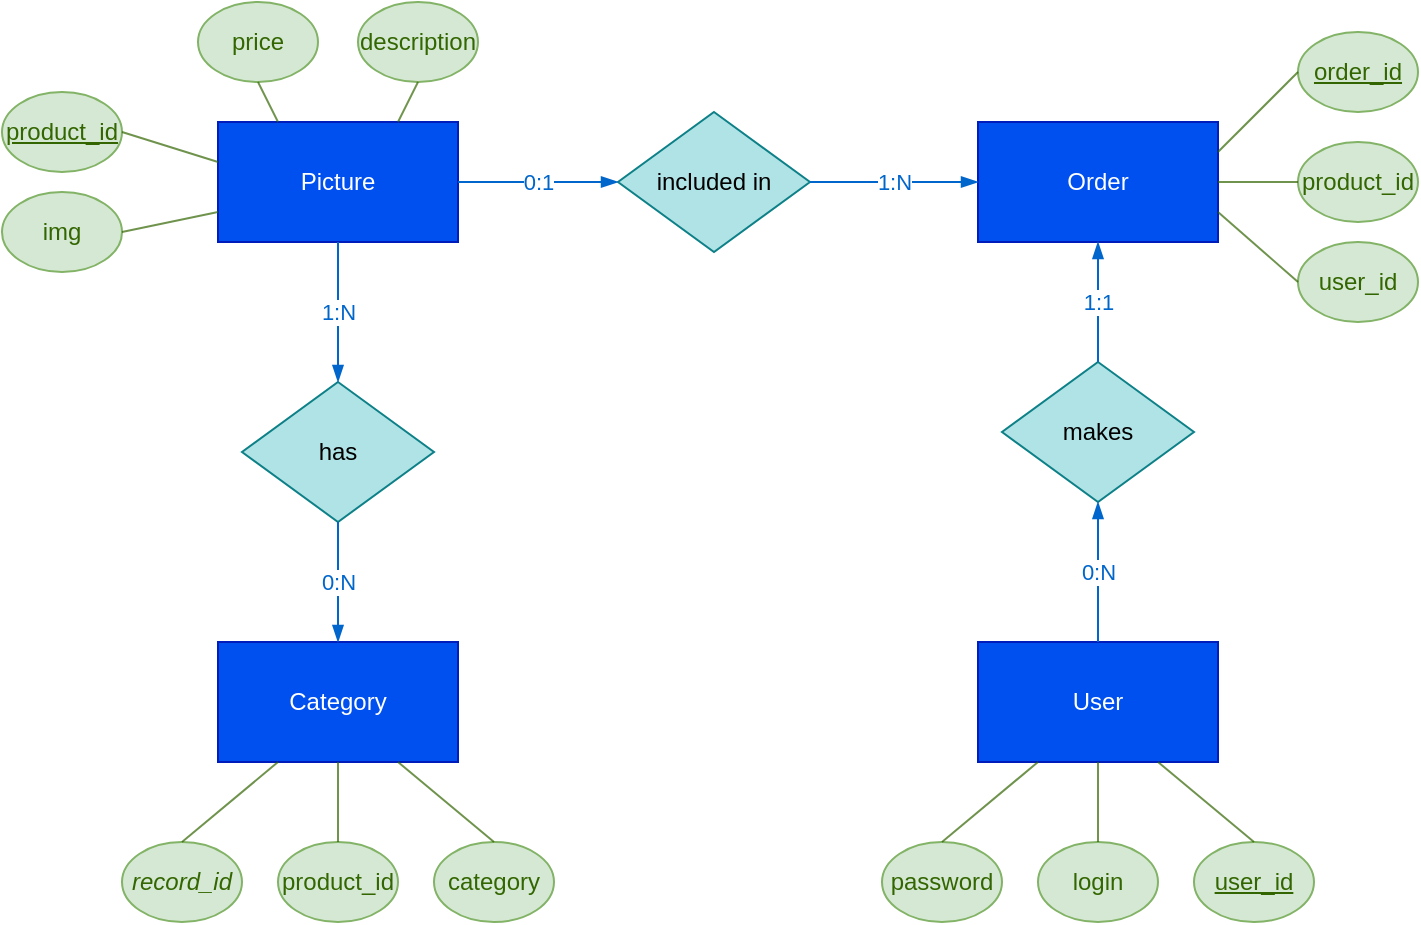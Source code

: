 <mxfile version="18.1.2"><diagram id="iM3ZzCokTycP6izk46wg" name="Page-1"><mxGraphModel dx="830" dy="704" grid="1" gridSize="10" guides="1" tooltips="1" connect="1" arrows="1" fold="1" page="1" pageScale="1" pageWidth="827" pageHeight="1169" math="0" shadow="0"><root><mxCell id="0"/><mxCell id="1" parent="0"/><mxCell id="ha5jM5L_sCHeY1xfD3BS-1" value="Picture" style="rounded=0;whiteSpace=wrap;html=1;fillColor=#0050ef;strokeColor=#001DBC;fontColor=#ffffff;" vertex="1" parent="1"><mxGeometry x="180" y="120" width="120" height="60" as="geometry"/></mxCell><mxCell id="ha5jM5L_sCHeY1xfD3BS-2" value="&lt;u&gt;product_id&lt;/u&gt;" style="ellipse;whiteSpace=wrap;html=1;fillColor=#d5e8d4;strokeColor=#82b366;fontColor=#336600;" vertex="1" parent="1"><mxGeometry x="72" y="105" width="60" height="40" as="geometry"/></mxCell><mxCell id="ha5jM5L_sCHeY1xfD3BS-3" value="img" style="ellipse;whiteSpace=wrap;html=1;fillColor=#d5e8d4;strokeColor=#82b366;fontColor=#336600;" vertex="1" parent="1"><mxGeometry x="72" y="155" width="60" height="40" as="geometry"/></mxCell><mxCell id="ha5jM5L_sCHeY1xfD3BS-4" value="price&lt;span style=&quot;caret-color: rgba(0, 0, 0, 0); font-family: monospace; font-size: 0px; text-align: start;&quot;&gt;%3CmxGraphModel%3E%3Croot%3E%3CmxCell%20id%3D%220%22%2F%3E%3CmxCell%20id%3D%221%22%20parent%3D%220%22%2F%3E%3CmxCell%20id%3D%222%22%20value%3D%22id%22%20style%3D%22ellipse%3BwhiteSpace%3Dwrap%3Bhtml%3D1%3B%22%20vertex%3D%221%22%20parent%3D%221%22%3E%3CmxGeometry%20x%3D%22250%22%20y%3D%22280%22%20width%3D%2260%22%20height%3D%2240%22%20as%3D%22geometry%22%2F%3E%3C%2FmxCell%3E%3C%2Froot%3E%3C%2FmxGraphModel%3E&lt;/span&gt;" style="ellipse;whiteSpace=wrap;html=1;fillColor=#d5e8d4;strokeColor=#82b366;fontColor=#336600;" vertex="1" parent="1"><mxGeometry x="170" y="60" width="60" height="40" as="geometry"/></mxCell><mxCell id="ha5jM5L_sCHeY1xfD3BS-5" value="description" style="ellipse;whiteSpace=wrap;html=1;fillColor=#d5e8d4;strokeColor=#82b366;fontColor=#336600;" vertex="1" parent="1"><mxGeometry x="250" y="60" width="60" height="40" as="geometry"/></mxCell><mxCell id="ha5jM5L_sCHeY1xfD3BS-6" value="Category" style="rounded=0;whiteSpace=wrap;html=1;fillColor=#0050ef;fontColor=#ffffff;strokeColor=#001DBC;" vertex="1" parent="1"><mxGeometry x="180" y="380" width="120" height="60" as="geometry"/></mxCell><mxCell id="ha5jM5L_sCHeY1xfD3BS-7" value="User" style="rounded=0;whiteSpace=wrap;html=1;fillColor=#0050ef;fontColor=#ffffff;strokeColor=#001DBC;" vertex="1" parent="1"><mxGeometry x="560" y="380" width="120" height="60" as="geometry"/></mxCell><mxCell id="ha5jM5L_sCHeY1xfD3BS-8" value="included in" style="rhombus;whiteSpace=wrap;html=1;fillColor=#b0e3e6;strokeColor=#0e8088;" vertex="1" parent="1"><mxGeometry x="380" y="115" width="96" height="70" as="geometry"/></mxCell><mxCell id="ha5jM5L_sCHeY1xfD3BS-10" value="Order" style="rounded=0;whiteSpace=wrap;html=1;fillColor=#0050ef;fontColor=#ffffff;strokeColor=#001DBC;" vertex="1" parent="1"><mxGeometry x="560" y="120" width="120" height="60" as="geometry"/></mxCell><mxCell id="ha5jM5L_sCHeY1xfD3BS-11" value="&lt;u&gt;order_id&lt;/u&gt;" style="ellipse;whiteSpace=wrap;html=1;fillColor=#d5e8d4;strokeColor=#82b366;fontColor=#336600;" vertex="1" parent="1"><mxGeometry x="720" y="75" width="60" height="40" as="geometry"/></mxCell><mxCell id="ha5jM5L_sCHeY1xfD3BS-12" value="product_id" style="ellipse;whiteSpace=wrap;html=1;fillColor=#d5e8d4;strokeColor=#82b366;fontColor=#336600;" vertex="1" parent="1"><mxGeometry x="720" y="130" width="60" height="40" as="geometry"/></mxCell><mxCell id="ha5jM5L_sCHeY1xfD3BS-13" value="user_id" style="ellipse;whiteSpace=wrap;html=1;fillColor=#d5e8d4;strokeColor=#82b366;fontColor=#336600;" vertex="1" parent="1"><mxGeometry x="720" y="180" width="60" height="40" as="geometry"/></mxCell><mxCell id="ha5jM5L_sCHeY1xfD3BS-14" value="makes" style="rhombus;whiteSpace=wrap;html=1;fillColor=#b0e3e6;strokeColor=#0e8088;" vertex="1" parent="1"><mxGeometry x="572" y="240" width="96" height="70" as="geometry"/></mxCell><mxCell id="ha5jM5L_sCHeY1xfD3BS-15" value="&lt;u&gt;user_id&lt;/u&gt;" style="ellipse;whiteSpace=wrap;html=1;fillColor=#d5e8d4;strokeColor=#82b366;fontColor=#336600;" vertex="1" parent="1"><mxGeometry x="668" y="480" width="60" height="40" as="geometry"/></mxCell><mxCell id="ha5jM5L_sCHeY1xfD3BS-16" value="login&lt;span style=&quot;caret-color: rgba(0, 0, 0, 0); font-family: monospace; font-size: 0px; text-align: start;&quot;&gt;%3CmxGraphModel%3E%3Croot%3E%3CmxCell%20id%3D%220%22%2F%3E%3CmxCell%20id%3D%221%22%20parent%3D%220%22%2F%3E%3CmxCell%20id%3D%222%22%20value%3D%22user_id%22%20style%3D%22ellipse%3BwhiteSpace%3Dwrap%3Bhtml%3D1%3B%22%20vertex%3D%221%22%20parent%3D%221%22%3E%3CmxGeometry%20x%3D%22710%22%20y%3D%22270%22%20width%3D%2260%22%20height%3D%2240%22%20as%3D%22geometry%22%2F%3E%3C%2FmxCell%3E%3C%2Froot%3E%3C%2FmxGraphModel%3E&lt;/span&gt;" style="ellipse;whiteSpace=wrap;html=1;fillColor=#d5e8d4;strokeColor=#82b366;fontColor=#336600;" vertex="1" parent="1"><mxGeometry x="590" y="480" width="60" height="40" as="geometry"/></mxCell><mxCell id="ha5jM5L_sCHeY1xfD3BS-17" value="password" style="ellipse;whiteSpace=wrap;html=1;fillColor=#d5e8d4;strokeColor=#82b366;fontColor=#336600;" vertex="1" parent="1"><mxGeometry x="512" y="480" width="60" height="40" as="geometry"/></mxCell><mxCell id="ha5jM5L_sCHeY1xfD3BS-19" value="has" style="rhombus;whiteSpace=wrap;html=1;fillColor=#b0e3e6;strokeColor=#0e8088;" vertex="1" parent="1"><mxGeometry x="192" y="250" width="96" height="70" as="geometry"/></mxCell><mxCell id="ha5jM5L_sCHeY1xfD3BS-20" value="&lt;i&gt;record_id&lt;/i&gt;" style="ellipse;whiteSpace=wrap;html=1;fillColor=#d5e8d4;strokeColor=#82b366;fontColor=#336600;" vertex="1" parent="1"><mxGeometry x="132" y="480" width="60" height="40" as="geometry"/></mxCell><mxCell id="ha5jM5L_sCHeY1xfD3BS-21" value="product_id" style="ellipse;whiteSpace=wrap;html=1;fillColor=#d5e8d4;strokeColor=#82b366;fontColor=#336600;" vertex="1" parent="1"><mxGeometry x="210" y="480" width="60" height="40" as="geometry"/></mxCell><mxCell id="ha5jM5L_sCHeY1xfD3BS-22" value="category" style="ellipse;whiteSpace=wrap;html=1;fillColor=#d5e8d4;strokeColor=#82b366;fontColor=#336600;" vertex="1" parent="1"><mxGeometry x="288" y="480" width="60" height="40" as="geometry"/></mxCell><mxCell id="ha5jM5L_sCHeY1xfD3BS-28" value="&lt;font color=&quot;#0066cc&quot;&gt;0:N&lt;/font&gt;" style="endArrow=blockThin;endFill=1;html=1;rounded=0;exitX=0.5;exitY=0;exitDx=0;exitDy=0;entryX=0.5;entryY=1;entryDx=0;entryDy=0;fillColor=#0050ef;strokeColor=#0066CC;" edge="1" parent="1" source="ha5jM5L_sCHeY1xfD3BS-7" target="ha5jM5L_sCHeY1xfD3BS-14"><mxGeometry width="160" relative="1" as="geometry"><mxPoint x="382" y="320" as="sourcePoint"/><mxPoint x="542" y="320" as="targetPoint"/></mxGeometry></mxCell><mxCell id="ha5jM5L_sCHeY1xfD3BS-29" value="&lt;font color=&quot;#0066cc&quot;&gt;1:1&lt;/font&gt;" style="endArrow=blockThin;endFill=1;html=1;rounded=0;exitX=0.5;exitY=0;exitDx=0;exitDy=0;entryX=0.5;entryY=1;entryDx=0;entryDy=0;fillColor=#0050ef;strokeColor=#0066CC;" edge="1" parent="1" source="ha5jM5L_sCHeY1xfD3BS-14" target="ha5jM5L_sCHeY1xfD3BS-10"><mxGeometry width="160" relative="1" as="geometry"><mxPoint x="628" y="390" as="sourcePoint"/><mxPoint x="610" y="190" as="targetPoint"/></mxGeometry></mxCell><mxCell id="ha5jM5L_sCHeY1xfD3BS-34" value="&lt;font color=&quot;#0066cc&quot;&gt;0:1&lt;/font&gt;" style="endArrow=blockThin;endFill=1;html=1;rounded=0;exitX=1;exitY=0.5;exitDx=0;exitDy=0;entryX=0;entryY=0.5;entryDx=0;entryDy=0;fillColor=#0050ef;strokeColor=#0066CC;" edge="1" parent="1" source="ha5jM5L_sCHeY1xfD3BS-1" target="ha5jM5L_sCHeY1xfD3BS-8"><mxGeometry width="160" relative="1" as="geometry"><mxPoint x="630" y="250" as="sourcePoint"/><mxPoint x="630" y="190" as="targetPoint"/></mxGeometry></mxCell><mxCell id="ha5jM5L_sCHeY1xfD3BS-35" value="&lt;font color=&quot;#0066cc&quot;&gt;1:N&lt;/font&gt;" style="endArrow=blockThin;endFill=1;html=1;rounded=0;exitX=1;exitY=0.5;exitDx=0;exitDy=0;entryX=0;entryY=0.5;entryDx=0;entryDy=0;fillColor=#0050ef;strokeColor=#0066CC;" edge="1" parent="1" source="ha5jM5L_sCHeY1xfD3BS-8" target="ha5jM5L_sCHeY1xfD3BS-10"><mxGeometry width="160" relative="1" as="geometry"><mxPoint x="640" y="260" as="sourcePoint"/><mxPoint x="640" y="200" as="targetPoint"/></mxGeometry></mxCell><mxCell id="ha5jM5L_sCHeY1xfD3BS-36" value="&lt;font color=&quot;#0066cc&quot;&gt;1:N&lt;/font&gt;" style="endArrow=blockThin;endFill=1;html=1;rounded=0;exitX=0.5;exitY=1;exitDx=0;exitDy=0;entryX=0.5;entryY=0;entryDx=0;entryDy=0;fillColor=#0050ef;strokeColor=#0066CC;" edge="1" parent="1" source="ha5jM5L_sCHeY1xfD3BS-1" target="ha5jM5L_sCHeY1xfD3BS-19"><mxGeometry width="160" relative="1" as="geometry"><mxPoint x="650" y="270" as="sourcePoint"/><mxPoint x="650" y="210" as="targetPoint"/><Array as="points"/></mxGeometry></mxCell><mxCell id="ha5jM5L_sCHeY1xfD3BS-38" value="&lt;font color=&quot;#0066cc&quot;&gt;0:N&lt;/font&gt;" style="endArrow=blockThin;endFill=1;html=1;rounded=0;exitX=0.5;exitY=1;exitDx=0;exitDy=0;entryX=0.5;entryY=0;entryDx=0;entryDy=0;fillColor=#0050ef;strokeColor=#0066CC;" edge="1" parent="1" source="ha5jM5L_sCHeY1xfD3BS-19" target="ha5jM5L_sCHeY1xfD3BS-6"><mxGeometry width="160" relative="1" as="geometry"><mxPoint x="670" y="290" as="sourcePoint"/><mxPoint x="670" y="230" as="targetPoint"/></mxGeometry></mxCell><mxCell id="ha5jM5L_sCHeY1xfD3BS-39" value="" style="endArrow=none;html=1;fontColor=#336600;exitX=1;exitY=0.5;exitDx=0;exitDy=0;entryX=0;entryY=0.75;entryDx=0;entryDy=0;strokeWidth=1;rounded=0;opacity=70;strokeColor=#336600;" edge="1" parent="1" source="ha5jM5L_sCHeY1xfD3BS-3" target="ha5jM5L_sCHeY1xfD3BS-1"><mxGeometry width="50" height="50" relative="1" as="geometry"><mxPoint x="430" y="380" as="sourcePoint"/><mxPoint x="480" y="330" as="targetPoint"/></mxGeometry></mxCell><mxCell id="ha5jM5L_sCHeY1xfD3BS-41" value="" style="endArrow=none;html=1;fontColor=#336600;exitX=1;exitY=0.5;exitDx=0;exitDy=0;strokeWidth=1;rounded=0;opacity=70;strokeColor=#336600;" edge="1" parent="1" source="ha5jM5L_sCHeY1xfD3BS-2"><mxGeometry width="50" height="50" relative="1" as="geometry"><mxPoint x="150" y="160" as="sourcePoint"/><mxPoint x="180" y="140" as="targetPoint"/></mxGeometry></mxCell><mxCell id="ha5jM5L_sCHeY1xfD3BS-42" value="" style="endArrow=none;html=1;fontColor=#336600;exitX=0.5;exitY=1;exitDx=0;exitDy=0;entryX=0.25;entryY=0;entryDx=0;entryDy=0;strokeWidth=1;rounded=0;opacity=70;strokeColor=#336600;" edge="1" parent="1" source="ha5jM5L_sCHeY1xfD3BS-4" target="ha5jM5L_sCHeY1xfD3BS-1"><mxGeometry width="50" height="50" relative="1" as="geometry"><mxPoint x="160" y="170" as="sourcePoint"/><mxPoint x="200" y="170" as="targetPoint"/></mxGeometry></mxCell><mxCell id="ha5jM5L_sCHeY1xfD3BS-43" value="" style="endArrow=none;html=1;fontColor=#336600;exitX=0.5;exitY=1;exitDx=0;exitDy=0;entryX=0.75;entryY=0;entryDx=0;entryDy=0;strokeWidth=1;rounded=0;opacity=70;strokeColor=#336600;" edge="1" parent="1" source="ha5jM5L_sCHeY1xfD3BS-5" target="ha5jM5L_sCHeY1xfD3BS-1"><mxGeometry width="50" height="50" relative="1" as="geometry"><mxPoint x="170" y="180" as="sourcePoint"/><mxPoint x="210" y="180" as="targetPoint"/></mxGeometry></mxCell><mxCell id="ha5jM5L_sCHeY1xfD3BS-44" value="" style="endArrow=none;html=1;fontColor=#336600;exitX=0;exitY=0.5;exitDx=0;exitDy=0;entryX=1;entryY=0.25;entryDx=0;entryDy=0;strokeWidth=1;rounded=0;opacity=70;strokeColor=#336600;" edge="1" parent="1" source="ha5jM5L_sCHeY1xfD3BS-11" target="ha5jM5L_sCHeY1xfD3BS-10"><mxGeometry width="50" height="50" relative="1" as="geometry"><mxPoint x="142" y="135" as="sourcePoint"/><mxPoint x="190" y="150" as="targetPoint"/></mxGeometry></mxCell><mxCell id="ha5jM5L_sCHeY1xfD3BS-45" value="" style="endArrow=none;html=1;fontColor=#336600;exitX=1;exitY=0.5;exitDx=0;exitDy=0;entryX=0;entryY=0.5;entryDx=0;entryDy=0;strokeWidth=1;rounded=0;opacity=70;strokeColor=#336600;" edge="1" parent="1" source="ha5jM5L_sCHeY1xfD3BS-10" target="ha5jM5L_sCHeY1xfD3BS-12"><mxGeometry width="50" height="50" relative="1" as="geometry"><mxPoint x="290" y="230" as="sourcePoint"/><mxPoint x="848" y="235" as="targetPoint"/></mxGeometry></mxCell><mxCell id="ha5jM5L_sCHeY1xfD3BS-46" value="" style="endArrow=none;html=1;fontColor=#336600;exitX=1;exitY=0.75;exitDx=0;exitDy=0;entryX=0;entryY=0.5;entryDx=0;entryDy=0;strokeWidth=1;rounded=0;opacity=70;strokeColor=#336600;" edge="1" parent="1" source="ha5jM5L_sCHeY1xfD3BS-10" target="ha5jM5L_sCHeY1xfD3BS-13"><mxGeometry width="50" height="50" relative="1" as="geometry"><mxPoint x="162" y="155" as="sourcePoint"/><mxPoint x="210" y="170" as="targetPoint"/></mxGeometry></mxCell><mxCell id="ha5jM5L_sCHeY1xfD3BS-47" value="" style="endArrow=none;html=1;fontColor=#336600;exitX=0.25;exitY=1;exitDx=0;exitDy=0;entryX=0.5;entryY=0;entryDx=0;entryDy=0;strokeWidth=1;rounded=0;opacity=70;strokeColor=#336600;" edge="1" parent="1" source="ha5jM5L_sCHeY1xfD3BS-6" target="ha5jM5L_sCHeY1xfD3BS-20"><mxGeometry width="50" height="50" relative="1" as="geometry"><mxPoint x="172" y="165" as="sourcePoint"/><mxPoint x="360" y="380" as="targetPoint"/></mxGeometry></mxCell><mxCell id="ha5jM5L_sCHeY1xfD3BS-48" value="" style="endArrow=none;html=1;fontColor=#336600;exitX=0.5;exitY=1;exitDx=0;exitDy=0;entryX=0.5;entryY=0;entryDx=0;entryDy=0;fontStyle=0;strokeWidth=1;rounded=0;opacity=70;strokeColor=#336600;" edge="1" parent="1" source="ha5jM5L_sCHeY1xfD3BS-6" target="ha5jM5L_sCHeY1xfD3BS-21"><mxGeometry width="50" height="50" relative="1" as="geometry"><mxPoint x="182" y="175" as="sourcePoint"/><mxPoint x="230" y="190" as="targetPoint"/></mxGeometry></mxCell><mxCell id="ha5jM5L_sCHeY1xfD3BS-49" value="" style="endArrow=none;html=1;fontColor=#336600;exitX=0.75;exitY=1;exitDx=0;exitDy=0;entryX=0.5;entryY=0;entryDx=0;entryDy=0;strokeWidth=1;rounded=0;opacity=70;strokeColor=#336600;" edge="1" parent="1" source="ha5jM5L_sCHeY1xfD3BS-6" target="ha5jM5L_sCHeY1xfD3BS-22"><mxGeometry width="50" height="50" relative="1" as="geometry"><mxPoint x="192" y="185" as="sourcePoint"/><mxPoint x="240" y="200" as="targetPoint"/></mxGeometry></mxCell><mxCell id="ha5jM5L_sCHeY1xfD3BS-50" value="" style="endArrow=none;html=1;fontColor=#336600;exitX=0.25;exitY=1;exitDx=0;exitDy=0;entryX=0.5;entryY=0;entryDx=0;entryDy=0;strokeWidth=1;rounded=0;opacity=70;strokeColor=#336600;" edge="1" parent="1" source="ha5jM5L_sCHeY1xfD3BS-7" target="ha5jM5L_sCHeY1xfD3BS-17"><mxGeometry width="50" height="50" relative="1" as="geometry"><mxPoint x="202" y="195" as="sourcePoint"/><mxPoint x="250" y="210" as="targetPoint"/></mxGeometry></mxCell><mxCell id="ha5jM5L_sCHeY1xfD3BS-51" value="" style="endArrow=none;html=1;fontColor=#336600;exitX=0.5;exitY=1;exitDx=0;exitDy=0;entryX=0.5;entryY=0;entryDx=0;entryDy=0;strokeWidth=1;rounded=0;opacity=70;strokeColor=#336600;" edge="1" parent="1" source="ha5jM5L_sCHeY1xfD3BS-7" target="ha5jM5L_sCHeY1xfD3BS-16"><mxGeometry width="50" height="50" relative="1" as="geometry"><mxPoint x="212" y="205" as="sourcePoint"/><mxPoint x="260" y="220" as="targetPoint"/></mxGeometry></mxCell><mxCell id="ha5jM5L_sCHeY1xfD3BS-52" value="" style="endArrow=none;html=1;rounded=0;fontColor=#336600;exitX=0.75;exitY=1;exitDx=0;exitDy=0;entryX=0.5;entryY=0;entryDx=0;entryDy=0;opacity=70;strokeColor=#336600;" edge="1" parent="1" source="ha5jM5L_sCHeY1xfD3BS-7" target="ha5jM5L_sCHeY1xfD3BS-15"><mxGeometry width="50" height="50" relative="1" as="geometry"><mxPoint x="222" y="215" as="sourcePoint"/><mxPoint x="270" y="230" as="targetPoint"/></mxGeometry></mxCell></root></mxGraphModel></diagram></mxfile>